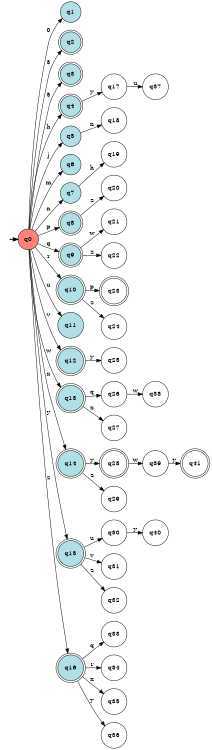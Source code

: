 digraph APTAALF {
__start0 [style = invis, shape = none, label = "", width = 0, height = 0];

rankdir=LR;
size="8,5";

s0 [style="filled", color="black", fillcolor="#ff817b" shape="circle", label="q0"];
s1 [style="filled", color="black", fillcolor="powderblue" shape="circle", label="q1"];
s2 [style="rounded,filled", color="black", fillcolor="powderblue" shape="doublecircle", label="q2"];
s3 [style="rounded,filled", color="black", fillcolor="powderblue" shape="doublecircle", label="q3"];
s4 [style="rounded,filled", color="black", fillcolor="powderblue" shape="doublecircle", label="q4"];
s5 [style="filled", color="black", fillcolor="powderblue" shape="circle", label="q5"];
s6 [style="filled", color="black", fillcolor="powderblue" shape="circle", label="q6"];
s7 [style="filled", color="black", fillcolor="powderblue" shape="circle", label="q7"];
s8 [style="rounded,filled", color="black", fillcolor="powderblue" shape="doublecircle", label="q8"];
s9 [style="rounded,filled", color="black", fillcolor="powderblue" shape="doublecircle", label="q9"];
s10 [style="rounded,filled", color="black", fillcolor="powderblue" shape="doublecircle", label="q10"];
s11 [style="filled", color="black", fillcolor="powderblue" shape="circle", label="q11"];
s12 [style="rounded,filled", color="black", fillcolor="powderblue" shape="doublecircle", label="q12"];
s13 [style="rounded,filled", color="black", fillcolor="powderblue" shape="doublecircle", label="q13"];
s14 [style="rounded,filled", color="black", fillcolor="powderblue" shape="doublecircle", label="q14"];
s15 [style="rounded,filled", color="black", fillcolor="powderblue" shape="doublecircle", label="q15"];
s16 [style="rounded,filled", color="black", fillcolor="powderblue" shape="doublecircle", label="q16"];
s17 [style="filled", color="black", fillcolor="white" shape="circle", label="q17"];
s18 [style="filled", color="black", fillcolor="white" shape="circle", label="q18"];
s19 [style="filled", color="black", fillcolor="white" shape="circle", label="q19"];
s20 [style="filled", color="black", fillcolor="white" shape="circle", label="q20"];
s21 [style="filled", color="black", fillcolor="white" shape="circle", label="q21"];
s22 [style="filled", color="black", fillcolor="white" shape="circle", label="q22"];
s23 [style="rounded,filled", color="black", fillcolor="white" shape="doublecircle", label="q23"];
s24 [style="filled", color="black", fillcolor="white" shape="circle", label="q24"];
s25 [style="filled", color="black", fillcolor="white" shape="circle", label="q25"];
s26 [style="filled", color="black", fillcolor="white" shape="circle", label="q26"];
s27 [style="filled", color="black", fillcolor="white" shape="circle", label="q27"];
s28 [style="rounded,filled", color="black", fillcolor="white" shape="doublecircle", label="q28"];
s29 [style="filled", color="black", fillcolor="white" shape="circle", label="q29"];
s30 [style="filled", color="black", fillcolor="white" shape="circle", label="q30"];
s31 [style="filled", color="black", fillcolor="white" shape="circle", label="q31"];
s32 [style="filled", color="black", fillcolor="white" shape="circle", label="q32"];
s33 [style="filled", color="black", fillcolor="white" shape="circle", label="q33"];
s34 [style="filled", color="black", fillcolor="white" shape="circle", label="q34"];
s35 [style="filled", color="black", fillcolor="white" shape="circle", label="q35"];
s36 [style="filled", color="black", fillcolor="white" shape="circle", label="q36"];
s37 [style="filled", color="black", fillcolor="white" shape="circle", label="q37"];
s38 [style="filled", color="black", fillcolor="white" shape="circle", label="q38"];
s39 [style="filled", color="black", fillcolor="white" shape="circle", label="q39"];
s40 [style="filled", color="black", fillcolor="white" shape="circle", label="q40"];
s41 [style="rounded,filled", color="black", fillcolor="white" shape="doublecircle", label="q41"];
subgraph cluster_main { 
	graph [pad=".75", ranksep="0.15", nodesep="0.15"];
	 style=invis; 
	__start0 -> s0 [penwidth=2];
}
s0 -> s1 [label="0"];
s0 -> s2 [label="3"];
s0 -> s3 [label="5"];
s0 -> s4 [label="h"];
s0 -> s5 [label="j"];
s0 -> s6 [label="m"];
s0 -> s7 [label="n"];
s0 -> s8 [label="p"];
s0 -> s9 [label="q"];
s0 -> s10 [label="r"];
s0 -> s11 [label="u"];
s0 -> s12 [label="v"];
s0 -> s13 [label="w"];
s0 -> s14 [label="x"];
s0 -> s15 [label="y"];
s0 -> s16 [label="z"];
s4 -> s17 [label="y"];
s5 -> s18 [label="n"];
s7 -> s19 [label="h"];
s8 -> s20 [label="z"];
s9 -> s21 [label="w"];
s9 -> s22 [label="z"];
s10 -> s23 [label="p"];
s10 -> s24 [label="z"];
s12 -> s25 [label="y"];
s13 -> s26 [label="q"];
s13 -> s27 [label="x"];
s14 -> s28 [label="y"];
s14 -> s29 [label="z"];
s15 -> s30 [label="u"];
s15 -> s31 [label="v"];
s15 -> s32 [label="z"];
s16 -> s33 [label="q"];
s16 -> s34 [label="r"];
s16 -> s35 [label="x"];
s16 -> s36 [label="y"];
s17 -> s37 [label="u"];
s26 -> s38 [label="w"];
s28 -> s39 [label="w"];
s30 -> s40 [label="y"];
s39 -> s41 [label="y"];

}